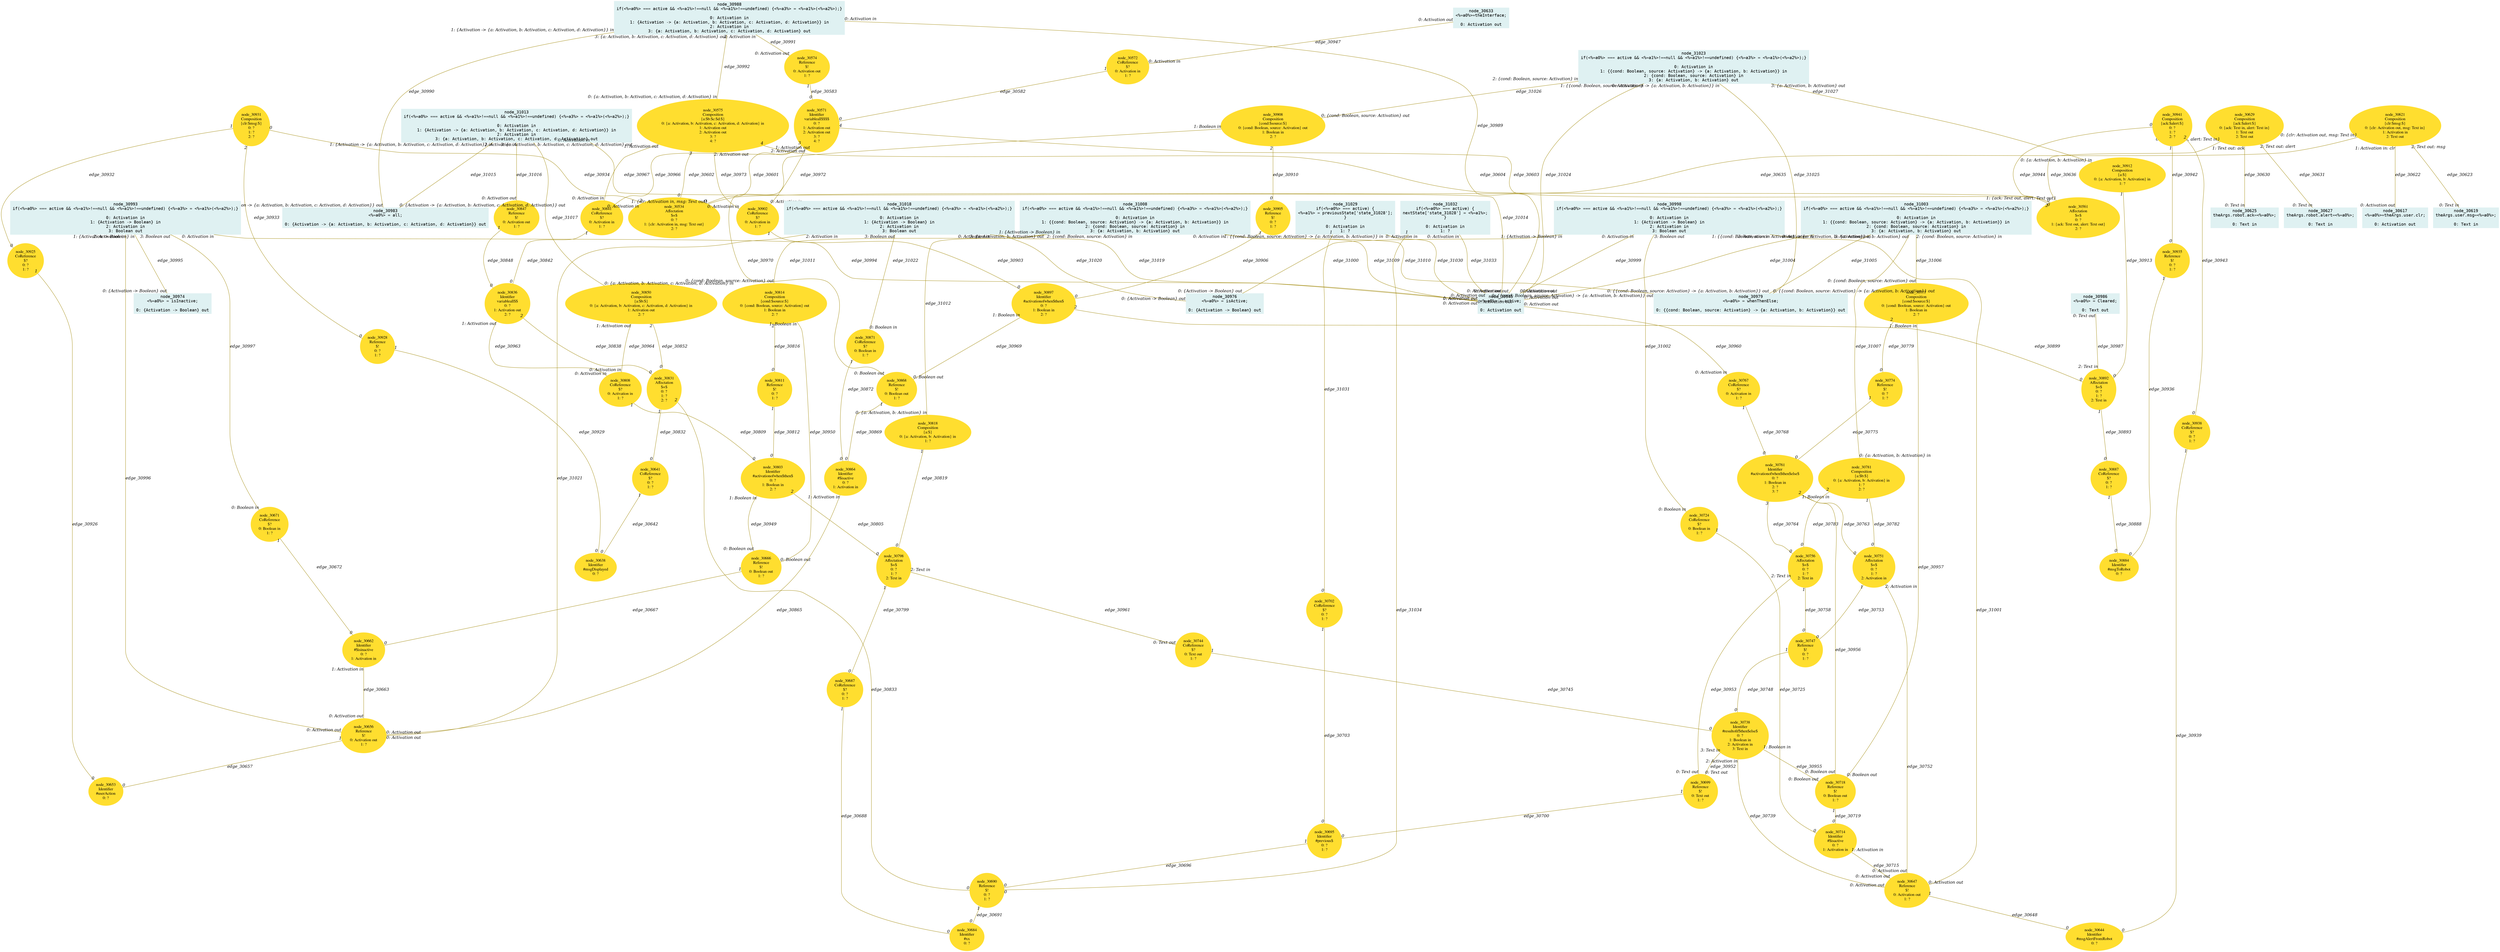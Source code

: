 digraph g{node_30534 [shape="ellipse", style="filled", color="#ffde2f", fontname="Times", label="node_30534
Affectation
$=$
0: ?
1: {clr: Activation in, msg: Text out}
2: ?" ]
node_30561 [shape="ellipse", style="filled", color="#ffde2f", fontname="Times", label="node_30561
Affectation
$=$
0: ?
1: {ack: Text out, alert: Text out}
2: ?" ]
node_30571 [shape="ellipse", style="filled", color="#ffde2f", fontname="Times", label="node_30571
Identifier
variableall$$$$
0: ?
1: Activation out
2: Activation out
3: ?
4: ?" ]
node_30572 [shape="ellipse", style="filled", color="#ffde2f", fontname="Times", label="node_30572
CoReference
$?
0: Activation in
1: ?" ]
node_30574 [shape="ellipse", style="filled", color="#ffde2f", fontname="Times", label="node_30574
Reference
$!
0: Activation out
1: ?" ]
node_30575 [shape="ellipse", style="filled", color="#ffde2f", fontname="Times", label="node_30575
Composition
{a:$b:$c:$d:$}
0: {a: Activation, b: Activation, c: Activation, d: Activation} in
1: Activation out
2: Activation out
3: ?
4: ?" ]
node_30617 [shape="box", style="filled", color="#dff1f2", fontname="Courier", label="node_30617
<%=a0%>=theArgs.user.clr;

0: Activation out" ]
node_30619 [shape="box", style="filled", color="#dff1f2", fontname="Courier", label="node_30619
theArgs.user.msg=<%=a0%>;

0: Text in" ]
node_30621 [shape="ellipse", style="filled", color="#ffde2f", fontname="Times", label="node_30621
Composition
{clr:$msg:$}
0: {clr: Activation out, msg: Text in}
1: Activation in
2: Text out" ]
node_30625 [shape="box", style="filled", color="#dff1f2", fontname="Courier", label="node_30625
theArgs.robot.ack=<%=a0%>;

0: Text in" ]
node_30627 [shape="box", style="filled", color="#dff1f2", fontname="Courier", label="node_30627
theArgs.robot.alert=<%=a0%>;

0: Text in" ]
node_30629 [shape="ellipse", style="filled", color="#ffde2f", fontname="Times", label="node_30629
Composition
{ack:$alert:$}
0: {ack: Text in, alert: Text in}
1: Text out
2: Text out" ]
node_30633 [shape="box", style="filled", color="#dff1f2", fontname="Courier", label="node_30633
<%=a0%>=theInterface;

0: Activation out" ]
node_30638 [shape="ellipse", style="filled", color="#ffde2f", fontname="Times", label="node_30638
Identifier
#msgDisplayed
0: ?" ]
node_30641 [shape="ellipse", style="filled", color="#ffde2f", fontname="Times", label="node_30641
CoReference
$?
0: ?
1: ?" ]
node_30644 [shape="ellipse", style="filled", color="#ffde2f", fontname="Times", label="node_30644
Identifier
#msgAlertFromRobot
0: ?" ]
node_30647 [shape="ellipse", style="filled", color="#ffde2f", fontname="Times", label="node_30647
Reference
$!
0: Activation out
1: ?" ]
node_30653 [shape="ellipse", style="filled", color="#ffde2f", fontname="Times", label="node_30653
Identifier
#userAction
0: ?" ]
node_30656 [shape="ellipse", style="filled", color="#ffde2f", fontname="Times", label="node_30656
Reference
$!
0: Activation out
1: ?" ]
node_30662 [shape="ellipse", style="filled", color="#ffde2f", fontname="Times", label="node_30662
Identifier
#$isinactive
0: ?
1: Activation in" ]
node_30666 [shape="ellipse", style="filled", color="#ffde2f", fontname="Times", label="node_30666
Reference
$!
0: Boolean out
1: ?" ]
node_30671 [shape="ellipse", style="filled", color="#ffde2f", fontname="Times", label="node_30671
CoReference
$?
0: Boolean in
1: ?" ]
node_30684 [shape="ellipse", style="filled", color="#ffde2f", fontname="Times", label="node_30684
Identifier
#xx
0: ?" ]
node_30687 [shape="ellipse", style="filled", color="#ffde2f", fontname="Times", label="node_30687
CoReference
$?
0: ?
1: ?" ]
node_30690 [shape="ellipse", style="filled", color="#ffde2f", fontname="Times", label="node_30690
Reference
$!
0: ?
1: ?" ]
node_30695 [shape="ellipse", style="filled", color="#ffde2f", fontname="Times", label="node_30695
Identifier
#previous$
0: ?
1: ?" ]
node_30699 [shape="ellipse", style="filled", color="#ffde2f", fontname="Times", label="node_30699
Reference
$!
0: Text out
1: ?" ]
node_30702 [shape="ellipse", style="filled", color="#ffde2f", fontname="Times", label="node_30702
CoReference
$?
0: ?
1: ?" ]
node_30714 [shape="ellipse", style="filled", color="#ffde2f", fontname="Times", label="node_30714
Identifier
#$isactive
0: ?
1: Activation in" ]
node_30718 [shape="ellipse", style="filled", color="#ffde2f", fontname="Times", label="node_30718
Reference
$!
0: Boolean out
1: ?" ]
node_30724 [shape="ellipse", style="filled", color="#ffde2f", fontname="Times", label="node_30724
CoReference
$?
0: Boolean in
1: ?" ]
node_30738 [shape="ellipse", style="filled", color="#ffde2f", fontname="Times", label="node_30738
Identifier
#resultofif$then$else$
0: ?
1: Boolean in
2: Activation in
3: Text in" ]
node_30744 [shape="ellipse", style="filled", color="#ffde2f", fontname="Times", label="node_30744
CoReference
$?
0: Text out
1: ?" ]
node_30747 [shape="ellipse", style="filled", color="#ffde2f", fontname="Times", label="node_30747
Reference
$!
0: ?
1: ?" ]
node_30751 [shape="ellipse", style="filled", color="#ffde2f", fontname="Times", label="node_30751
Affectation
$=$
0: ?
1: ?
2: Activation in" ]
node_30756 [shape="ellipse", style="filled", color="#ffde2f", fontname="Times", label="node_30756
Affectation
$=$
0: ?
1: ?
2: Text in" ]
node_30761 [shape="ellipse", style="filled", color="#ffde2f", fontname="Times", label="node_30761
Identifier
#activationofwhen$then$else$
0: ?
1: Boolean in
2: ?
3: ?" ]
node_30767 [shape="ellipse", style="filled", color="#ffde2f", fontname="Times", label="node_30767
CoReference
$?
0: Activation in
1: ?" ]
node_30774 [shape="ellipse", style="filled", color="#ffde2f", fontname="Times", label="node_30774
Reference
$!
0: ?
1: ?" ]
node_30777 [shape="ellipse", style="filled", color="#ffde2f", fontname="Times", label="node_30777
Composition
{cond:$source:$}
0: {cond: Boolean, source: Activation} out
1: Boolean in
2: ?" ]
node_30781 [shape="ellipse", style="filled", color="#ffde2f", fontname="Times", label="node_30781
Composition
{a:$b:$}
0: {a: Activation, b: Activation} in
1: ?
2: ?" ]
node_30798 [shape="ellipse", style="filled", color="#ffde2f", fontname="Times", label="node_30798
Affectation
$=$
0: ?
1: ?
2: Text in" ]
node_30803 [shape="ellipse", style="filled", color="#ffde2f", fontname="Times", label="node_30803
Identifier
#activationofwhen$then$
0: ?
1: Boolean in
2: ?" ]
node_30808 [shape="ellipse", style="filled", color="#ffde2f", fontname="Times", label="node_30808
CoReference
$?
0: Activation in
1: ?" ]
node_30811 [shape="ellipse", style="filled", color="#ffde2f", fontname="Times", label="node_30811
Reference
$!
0: ?
1: ?" ]
node_30814 [shape="ellipse", style="filled", color="#ffde2f", fontname="Times", label="node_30814
Composition
{cond:$source:$}
0: {cond: Boolean, source: Activation} out
1: Boolean in
2: ?" ]
node_30818 [shape="ellipse", style="filled", color="#ffde2f", fontname="Times", label="node_30818
Composition
{a:$}
0: {a: Activation, b: Activation} in
1: ?" ]
node_30831 [shape="ellipse", style="filled", color="#ffde2f", fontname="Times", label="node_30831
Affectation
$=$
0: ?
1: ?
2: ?" ]
node_30836 [shape="ellipse", style="filled", color="#ffde2f", fontname="Times", label="node_30836
Identifier
variableall$$
0: ?
1: Activation out
2: ?" ]
node_30841 [shape="ellipse", style="filled", color="#ffde2f", fontname="Times", label="node_30841
CoReference
$?
0: Activation in
1: ?" ]
node_30847 [shape="ellipse", style="filled", color="#ffde2f", fontname="Times", label="node_30847
Reference
$!
0: Activation out
1: ?" ]
node_30850 [shape="ellipse", style="filled", color="#ffde2f", fontname="Times", label="node_30850
Composition
{a:$b:$}
0: {a: Activation, b: Activation, c: Activation, d: Activation} in
1: Activation out
2: ?" ]
node_30864 [shape="ellipse", style="filled", color="#ffde2f", fontname="Times", label="node_30864
Identifier
#$isactive
0: ?
1: Activation in" ]
node_30868 [shape="ellipse", style="filled", color="#ffde2f", fontname="Times", label="node_30868
Reference
$!
0: Boolean out
1: ?" ]
node_30871 [shape="ellipse", style="filled", color="#ffde2f", fontname="Times", label="node_30871
CoReference
$?
0: Boolean in
1: ?" ]
node_30884 [shape="ellipse", style="filled", color="#ffde2f", fontname="Times", label="node_30884
Identifier
#msgToRobot
0: ?" ]
node_30887 [shape="ellipse", style="filled", color="#ffde2f", fontname="Times", label="node_30887
CoReference
$?
0: ?
1: ?" ]
node_30892 [shape="ellipse", style="filled", color="#ffde2f", fontname="Times", label="node_30892
Affectation
$=$
0: ?
1: ?
2: Text in" ]
node_30897 [shape="ellipse", style="filled", color="#ffde2f", fontname="Times", label="node_30897
Identifier
#activationofwhen$then$
0: ?
1: Boolean in
2: ?" ]
node_30902 [shape="ellipse", style="filled", color="#ffde2f", fontname="Times", label="node_30902
CoReference
$?
0: Activation in
1: ?" ]
node_30905 [shape="ellipse", style="filled", color="#ffde2f", fontname="Times", label="node_30905
Reference
$!
0: ?
1: ?" ]
node_30908 [shape="ellipse", style="filled", color="#ffde2f", fontname="Times", label="node_30908
Composition
{cond:$source:$}
0: {cond: Boolean, source: Activation} out
1: Boolean in
2: ?" ]
node_30912 [shape="ellipse", style="filled", color="#ffde2f", fontname="Times", label="node_30912
Composition
{a:$}
0: {a: Activation, b: Activation} in
1: ?" ]
node_30925 [shape="ellipse", style="filled", color="#ffde2f", fontname="Times", label="node_30925
CoReference
$?
0: ?
1: ?" ]
node_30928 [shape="ellipse", style="filled", color="#ffde2f", fontname="Times", label="node_30928
Reference
$!
0: ?
1: ?" ]
node_30931 [shape="ellipse", style="filled", color="#ffde2f", fontname="Times", label="node_30931
Composition
{clr:$msg:$}
0: ?
1: ?
2: ?" ]
node_30935 [shape="ellipse", style="filled", color="#ffde2f", fontname="Times", label="node_30935
Reference
$!
0: ?
1: ?" ]
node_30938 [shape="ellipse", style="filled", color="#ffde2f", fontname="Times", label="node_30938
CoReference
$?
0: ?
1: ?" ]
node_30941 [shape="ellipse", style="filled", color="#ffde2f", fontname="Times", label="node_30941
Composition
{ack:$alert:$}
0: ?
1: ?
2: ?" ]
node_30945 [shape="box", style="filled", color="#dff1f2", fontname="Courier", label="node_30945
<%=a0%> = active;

0: Activation out" ]
node_30974 [shape="box", style="filled", color="#dff1f2", fontname="Courier", label="node_30974
<%=a0%> = isInactive;

0: {Activation -> Boolean} out" ]
node_30976 [shape="box", style="filled", color="#dff1f2", fontname="Courier", label="node_30976
<%=a0%> = isActive;

0: {Activation -> Boolean} out" ]
node_30979 [shape="box", style="filled", color="#dff1f2", fontname="Courier", label="node_30979
<%=a0%> = whenThenElse;

0: {{cond: Boolean, source: Activation} -> {a: Activation, b: Activation}} out" ]
node_30983 [shape="box", style="filled", color="#dff1f2", fontname="Courier", label="node_30983
<%=a0%> = all;

0: {Activation -> {a: Activation, b: Activation, c: Activation, d: Activation}} out" ]
node_30986 [shape="box", style="filled", color="#dff1f2", fontname="Courier", label="node_30986
<%=a0%> = Cleared;

0: Text out" ]
node_30988 [shape="box", style="filled", color="#dff1f2", fontname="Courier", label="node_30988
if(<%=a0%> === active && <%=a1%>!==null && <%=a1%>!==undefined) {<%=a3%> = <%=a1%>(<%=a2%>);}

0: Activation in
1: {Activation -> {a: Activation, b: Activation, c: Activation, d: Activation}} in
2: Activation in
3: {a: Activation, b: Activation, c: Activation, d: Activation} out" ]
node_30993 [shape="box", style="filled", color="#dff1f2", fontname="Courier", label="node_30993
if(<%=a0%> === active && <%=a1%>!==null && <%=a1%>!==undefined) {<%=a3%> = <%=a1%>(<%=a2%>);}

0: Activation in
1: {Activation -> Boolean} in
2: Activation in
3: Boolean out" ]
node_30998 [shape="box", style="filled", color="#dff1f2", fontname="Courier", label="node_30998
if(<%=a0%> === active && <%=a1%>!==null && <%=a1%>!==undefined) {<%=a3%> = <%=a1%>(<%=a2%>);}

0: Activation in
1: {Activation -> Boolean} in
2: Activation in
3: Boolean out" ]
node_31003 [shape="box", style="filled", color="#dff1f2", fontname="Courier", label="node_31003
if(<%=a0%> === active && <%=a1%>!==null && <%=a1%>!==undefined) {<%=a3%> = <%=a1%>(<%=a2%>);}

0: Activation in
1: {{cond: Boolean, source: Activation} -> {a: Activation, b: Activation}} in
2: {cond: Boolean, source: Activation} in
3: {a: Activation, b: Activation} out" ]
node_31008 [shape="box", style="filled", color="#dff1f2", fontname="Courier", label="node_31008
if(<%=a0%> === active && <%=a1%>!==null && <%=a1%>!==undefined) {<%=a3%> = <%=a1%>(<%=a2%>);}

0: Activation in
1: {{cond: Boolean, source: Activation} -> {a: Activation, b: Activation}} in
2: {cond: Boolean, source: Activation} in
3: {a: Activation, b: Activation} out" ]
node_31013 [shape="box", style="filled", color="#dff1f2", fontname="Courier", label="node_31013
if(<%=a0%> === active && <%=a1%>!==null && <%=a1%>!==undefined) {<%=a3%> = <%=a1%>(<%=a2%>);}

0: Activation in
1: {Activation -> {a: Activation, b: Activation, c: Activation, d: Activation}} in
2: Activation in
3: {a: Activation, b: Activation, c: Activation, d: Activation} out" ]
node_31018 [shape="box", style="filled", color="#dff1f2", fontname="Courier", label="node_31018
if(<%=a0%> === active && <%=a1%>!==null && <%=a1%>!==undefined) {<%=a3%> = <%=a1%>(<%=a2%>);}

0: Activation in
1: {Activation -> Boolean} in
2: Activation in
3: Boolean out" ]
node_31023 [shape="box", style="filled", color="#dff1f2", fontname="Courier", label="node_31023
if(<%=a0%> === active && <%=a1%>!==null && <%=a1%>!==undefined) {<%=a3%> = <%=a1%>(<%=a2%>);}

0: Activation in
1: {{cond: Boolean, source: Activation} -> {a: Activation, b: Activation}} in
2: {cond: Boolean, source: Activation} in
3: {a: Activation, b: Activation} out" ]
node_31029 [shape="box", style="filled", color="#dff1f2", fontname="Courier", label="node_31029
if(<%=a0%> === active) {
<%=a1%> = previousState['state_31028'];
}

0: Activation in
1: ?" ]
node_31032 [shape="box", style="filled", color="#dff1f2", fontname="Courier", label="node_31032
if(<%=a0%> === active) {
nextState['state_31028'] = <%=a1%>;
}

0: Activation in
1: ?" ]
node_30572 -> node_30571 [dir=none, arrowHead=none, fontname="Times-Italic", arrowsize=1, color="#9d8400", label="edge_30582",  headlabel="0", taillabel="1" ]
node_30574 -> node_30571 [dir=none, arrowHead=none, fontname="Times-Italic", arrowsize=1, color="#9d8400", label="edge_30583",  headlabel="0", taillabel="1" ]
node_30571 -> node_30534 [dir=none, arrowHead=none, fontname="Times-Italic", arrowsize=1, color="#9d8400", label="edge_30601",  headlabel="0", taillabel="3" ]
node_30575 -> node_30534 [dir=none, arrowHead=none, fontname="Times-Italic", arrowsize=1, color="#9d8400", label="edge_30602",  headlabel="0", taillabel="3" ]
node_30571 -> node_30561 [dir=none, arrowHead=none, fontname="Times-Italic", arrowsize=1, color="#9d8400", label="edge_30603",  headlabel="0", taillabel="4" ]
node_30575 -> node_30561 [dir=none, arrowHead=none, fontname="Times-Italic", arrowsize=1, color="#9d8400", label="edge_30604",  headlabel="0", taillabel="4" ]
node_30621 -> node_30617 [dir=none, arrowHead=none, fontname="Times-Italic", arrowsize=1, color="#9d8400", label="edge_30622",  headlabel="0: Activation out", taillabel="1: Activation in: clr" ]
node_30621 -> node_30619 [dir=none, arrowHead=none, fontname="Times-Italic", arrowsize=1, color="#9d8400", label="edge_30623",  headlabel="0: Text in", taillabel="2: Text out: msg" ]
node_30629 -> node_30625 [dir=none, arrowHead=none, fontname="Times-Italic", arrowsize=1, color="#9d8400", label="edge_30630",  headlabel="0: Text in", taillabel="1: Text out: ack" ]
node_30629 -> node_30627 [dir=none, arrowHead=none, fontname="Times-Italic", arrowsize=1, color="#9d8400", label="edge_30631",  headlabel="0: Text in", taillabel="2: Text out: alert" ]
node_30621 -> node_30534 [dir=none, arrowHead=none, fontname="Times-Italic", arrowsize=1, color="#9d8400", label="edge_30635",  headlabel="1: {clr: Activation in, msg: Text out}", taillabel="0: {clr: Activation out, msg: Text in}" ]
node_30629 -> node_30561 [dir=none, arrowHead=none, fontname="Times-Italic", arrowsize=1, color="#9d8400", label="edge_30636",  headlabel="1: {ack: Text out, alert: Text out}", taillabel="0: {ack: Text in, alert: Text in}" ]
node_30641 -> node_30638 [dir=none, arrowHead=none, fontname="Times-Italic", arrowsize=1, color="#9d8400", label="edge_30642",  headlabel="0", taillabel="1" ]
node_30647 -> node_30644 [dir=none, arrowHead=none, fontname="Times-Italic", arrowsize=1, color="#9d8400", label="edge_30648",  headlabel="0", taillabel="1" ]
node_30656 -> node_30653 [dir=none, arrowHead=none, fontname="Times-Italic", arrowsize=1, color="#9d8400", label="edge_30657",  headlabel="0", taillabel="1" ]
node_30662 -> node_30656 [dir=none, arrowHead=none, fontname="Times-Italic", arrowsize=1, color="#9d8400", label="edge_30663",  headlabel="0: Activation out", taillabel="1: Activation in" ]
node_30666 -> node_30662 [dir=none, arrowHead=none, fontname="Times-Italic", arrowsize=1, color="#9d8400", label="edge_30667",  headlabel="0", taillabel="1" ]
node_30671 -> node_30662 [dir=none, arrowHead=none, fontname="Times-Italic", arrowsize=1, color="#9d8400", label="edge_30672",  headlabel="0", taillabel="1" ]
node_30687 -> node_30684 [dir=none, arrowHead=none, fontname="Times-Italic", arrowsize=1, color="#9d8400", label="edge_30688",  headlabel="0", taillabel="1" ]
node_30690 -> node_30684 [dir=none, arrowHead=none, fontname="Times-Italic", arrowsize=1, color="#9d8400", label="edge_30691",  headlabel="0", taillabel="1" ]
node_30695 -> node_30690 [dir=none, arrowHead=none, fontname="Times-Italic", arrowsize=1, color="#9d8400", label="edge_30696",  headlabel="0", taillabel="1" ]
node_30699 -> node_30695 [dir=none, arrowHead=none, fontname="Times-Italic", arrowsize=1, color="#9d8400", label="edge_30700",  headlabel="0", taillabel="1" ]
node_30702 -> node_30695 [dir=none, arrowHead=none, fontname="Times-Italic", arrowsize=1, color="#9d8400", label="edge_30703",  headlabel="0", taillabel="1" ]
node_30714 -> node_30647 [dir=none, arrowHead=none, fontname="Times-Italic", arrowsize=1, color="#9d8400", label="edge_30715",  headlabel="0: Activation out", taillabel="1: Activation in" ]
node_30718 -> node_30714 [dir=none, arrowHead=none, fontname="Times-Italic", arrowsize=1, color="#9d8400", label="edge_30719",  headlabel="0", taillabel="1" ]
node_30724 -> node_30714 [dir=none, arrowHead=none, fontname="Times-Italic", arrowsize=1, color="#9d8400", label="edge_30725",  headlabel="0", taillabel="1" ]
node_30738 -> node_30647 [dir=none, arrowHead=none, fontname="Times-Italic", arrowsize=1, color="#9d8400", label="edge_30739",  headlabel="0: Activation out", taillabel="2: Activation in" ]
node_30744 -> node_30738 [dir=none, arrowHead=none, fontname="Times-Italic", arrowsize=1, color="#9d8400", label="edge_30745",  headlabel="0", taillabel="1" ]
node_30747 -> node_30738 [dir=none, arrowHead=none, fontname="Times-Italic", arrowsize=1, color="#9d8400", label="edge_30748",  headlabel="0", taillabel="1" ]
node_30751 -> node_30647 [dir=none, arrowHead=none, fontname="Times-Italic", arrowsize=1, color="#9d8400", label="edge_30752",  headlabel="0: Activation out", taillabel="2: Activation in" ]
node_30751 -> node_30747 [dir=none, arrowHead=none, fontname="Times-Italic", arrowsize=1, color="#9d8400", label="edge_30753",  headlabel="0", taillabel="1" ]
node_30756 -> node_30747 [dir=none, arrowHead=none, fontname="Times-Italic", arrowsize=1, color="#9d8400", label="edge_30758",  headlabel="0", taillabel="1" ]
node_30761 -> node_30751 [dir=none, arrowHead=none, fontname="Times-Italic", arrowsize=1, color="#9d8400", label="edge_30763",  headlabel="0", taillabel="2" ]
node_30761 -> node_30756 [dir=none, arrowHead=none, fontname="Times-Italic", arrowsize=1, color="#9d8400", label="edge_30764",  headlabel="0", taillabel="3" ]
node_30767 -> node_30761 [dir=none, arrowHead=none, fontname="Times-Italic", arrowsize=1, color="#9d8400", label="edge_30768",  headlabel="0", taillabel="1" ]
node_30774 -> node_30761 [dir=none, arrowHead=none, fontname="Times-Italic", arrowsize=1, color="#9d8400", label="edge_30775",  headlabel="0", taillabel="1" ]
node_30777 -> node_30774 [dir=none, arrowHead=none, fontname="Times-Italic", arrowsize=1, color="#9d8400", label="edge_30779",  headlabel="0", taillabel="2" ]
node_30781 -> node_30751 [dir=none, arrowHead=none, fontname="Times-Italic", arrowsize=1, color="#9d8400", label="edge_30782",  headlabel="0", taillabel="1" ]
node_30781 -> node_30756 [dir=none, arrowHead=none, fontname="Times-Italic", arrowsize=1, color="#9d8400", label="edge_30783",  headlabel="0", taillabel="2" ]
node_30798 -> node_30687 [dir=none, arrowHead=none, fontname="Times-Italic", arrowsize=1, color="#9d8400", label="edge_30799",  headlabel="0", taillabel="1" ]
node_30803 -> node_30798 [dir=none, arrowHead=none, fontname="Times-Italic", arrowsize=1, color="#9d8400", label="edge_30805",  headlabel="0", taillabel="2" ]
node_30808 -> node_30803 [dir=none, arrowHead=none, fontname="Times-Italic", arrowsize=1, color="#9d8400", label="edge_30809",  headlabel="0", taillabel="1" ]
node_30811 -> node_30803 [dir=none, arrowHead=none, fontname="Times-Italic", arrowsize=1, color="#9d8400", label="edge_30812",  headlabel="0", taillabel="1" ]
node_30814 -> node_30811 [dir=none, arrowHead=none, fontname="Times-Italic", arrowsize=1, color="#9d8400", label="edge_30816",  headlabel="0", taillabel="2" ]
node_30818 -> node_30798 [dir=none, arrowHead=none, fontname="Times-Italic", arrowsize=1, color="#9d8400", label="edge_30819",  headlabel="0", taillabel="1" ]
node_30831 -> node_30641 [dir=none, arrowHead=none, fontname="Times-Italic", arrowsize=1, color="#9d8400", label="edge_30832",  headlabel="0", taillabel="1" ]
node_30831 -> node_30690 [dir=none, arrowHead=none, fontname="Times-Italic", arrowsize=1, color="#9d8400", label="edge_30833",  headlabel="0", taillabel="2" ]
node_30836 -> node_30831 [dir=none, arrowHead=none, fontname="Times-Italic", arrowsize=1, color="#9d8400", label="edge_30838",  headlabel="0", taillabel="2" ]
node_30841 -> node_30836 [dir=none, arrowHead=none, fontname="Times-Italic", arrowsize=1, color="#9d8400", label="edge_30842",  headlabel="0", taillabel="1" ]
node_30847 -> node_30836 [dir=none, arrowHead=none, fontname="Times-Italic", arrowsize=1, color="#9d8400", label="edge_30848",  headlabel="0", taillabel="1" ]
node_30850 -> node_30831 [dir=none, arrowHead=none, fontname="Times-Italic", arrowsize=1, color="#9d8400", label="edge_30852",  headlabel="0", taillabel="2" ]
node_30864 -> node_30656 [dir=none, arrowHead=none, fontname="Times-Italic", arrowsize=1, color="#9d8400", label="edge_30865",  headlabel="0: Activation out", taillabel="1: Activation in" ]
node_30868 -> node_30864 [dir=none, arrowHead=none, fontname="Times-Italic", arrowsize=1, color="#9d8400", label="edge_30869",  headlabel="0", taillabel="1" ]
node_30871 -> node_30864 [dir=none, arrowHead=none, fontname="Times-Italic", arrowsize=1, color="#9d8400", label="edge_30872",  headlabel="0", taillabel="1" ]
node_30887 -> node_30884 [dir=none, arrowHead=none, fontname="Times-Italic", arrowsize=1, color="#9d8400", label="edge_30888",  headlabel="0", taillabel="1" ]
node_30892 -> node_30887 [dir=none, arrowHead=none, fontname="Times-Italic", arrowsize=1, color="#9d8400", label="edge_30893",  headlabel="0", taillabel="1" ]
node_30897 -> node_30892 [dir=none, arrowHead=none, fontname="Times-Italic", arrowsize=1, color="#9d8400", label="edge_30899",  headlabel="0", taillabel="2" ]
node_30902 -> node_30897 [dir=none, arrowHead=none, fontname="Times-Italic", arrowsize=1, color="#9d8400", label="edge_30903",  headlabel="0", taillabel="1" ]
node_30905 -> node_30897 [dir=none, arrowHead=none, fontname="Times-Italic", arrowsize=1, color="#9d8400", label="edge_30906",  headlabel="0", taillabel="1" ]
node_30908 -> node_30905 [dir=none, arrowHead=none, fontname="Times-Italic", arrowsize=1, color="#9d8400", label="edge_30910",  headlabel="0", taillabel="2" ]
node_30912 -> node_30892 [dir=none, arrowHead=none, fontname="Times-Italic", arrowsize=1, color="#9d8400", label="edge_30913",  headlabel="0", taillabel="1" ]
node_30925 -> node_30653 [dir=none, arrowHead=none, fontname="Times-Italic", arrowsize=1, color="#9d8400", label="edge_30926",  headlabel="0", taillabel="1" ]
node_30928 -> node_30638 [dir=none, arrowHead=none, fontname="Times-Italic", arrowsize=1, color="#9d8400", label="edge_30929",  headlabel="0", taillabel="1" ]
node_30931 -> node_30925 [dir=none, arrowHead=none, fontname="Times-Italic", arrowsize=1, color="#9d8400", label="edge_30932",  headlabel="0", taillabel="1" ]
node_30931 -> node_30928 [dir=none, arrowHead=none, fontname="Times-Italic", arrowsize=1, color="#9d8400", label="edge_30933",  headlabel="0", taillabel="2" ]
node_30931 -> node_30534 [dir=none, arrowHead=none, fontname="Times-Italic", arrowsize=1, color="#9d8400", label="edge_30934",  headlabel="2", taillabel="0" ]
node_30935 -> node_30884 [dir=none, arrowHead=none, fontname="Times-Italic", arrowsize=1, color="#9d8400", label="edge_30936",  headlabel="0", taillabel="1" ]
node_30938 -> node_30644 [dir=none, arrowHead=none, fontname="Times-Italic", arrowsize=1, color="#9d8400", label="edge_30939",  headlabel="0", taillabel="1" ]
node_30941 -> node_30935 [dir=none, arrowHead=none, fontname="Times-Italic", arrowsize=1, color="#9d8400", label="edge_30942",  headlabel="0", taillabel="1" ]
node_30941 -> node_30938 [dir=none, arrowHead=none, fontname="Times-Italic", arrowsize=1, color="#9d8400", label="edge_30943",  headlabel="0", taillabel="2" ]
node_30941 -> node_30561 [dir=none, arrowHead=none, fontname="Times-Italic", arrowsize=1, color="#9d8400", label="edge_30944",  headlabel="2", taillabel="0" ]
node_30633 -> node_30572 [dir=none, arrowHead=none, fontname="Times-Italic", arrowsize=1, color="#9d8400", label="edge_30947",  headlabel="0: Activation in", taillabel="0: Activation out" ]
node_30803 -> node_30666 [dir=none, arrowHead=none, fontname="Times-Italic", arrowsize=1, color="#9d8400", label="edge_30949",  headlabel="0: Boolean out", taillabel="1: Boolean in" ]
node_30814 -> node_30666 [dir=none, arrowHead=none, fontname="Times-Italic", arrowsize=1, color="#9d8400", label="edge_30950",  headlabel="0: Boolean out", taillabel="1: Boolean in" ]
node_30738 -> node_30699 [dir=none, arrowHead=none, fontname="Times-Italic", arrowsize=1, color="#9d8400", label="edge_30952",  headlabel="0: Text out", taillabel="3: Text in" ]
node_30756 -> node_30699 [dir=none, arrowHead=none, fontname="Times-Italic", arrowsize=1, color="#9d8400", label="edge_30953",  headlabel="0: Text out", taillabel="2: Text in" ]
node_30738 -> node_30718 [dir=none, arrowHead=none, fontname="Times-Italic", arrowsize=1, color="#9d8400", label="edge_30955",  headlabel="0: Boolean out", taillabel="1: Boolean in" ]
node_30761 -> node_30718 [dir=none, arrowHead=none, fontname="Times-Italic", arrowsize=1, color="#9d8400", label="edge_30956",  headlabel="0: Boolean out", taillabel="1: Boolean in" ]
node_30777 -> node_30718 [dir=none, arrowHead=none, fontname="Times-Italic", arrowsize=1, color="#9d8400", label="edge_30957",  headlabel="0: Boolean out", taillabel="1: Boolean in" ]
node_30945 -> node_30767 [dir=none, arrowHead=none, fontname="Times-Italic", arrowsize=1, color="#9d8400", label="edge_30960",  headlabel="0: Activation in", taillabel="0: Activation out" ]
node_30798 -> node_30744 [dir=none, arrowHead=none, fontname="Times-Italic", arrowsize=1, color="#9d8400", label="edge_30961",  headlabel="0: Text out", taillabel="2: Text in" ]
node_30836 -> node_30808 [dir=none, arrowHead=none, fontname="Times-Italic", arrowsize=1, color="#9d8400", label="edge_30963",  headlabel="0: Activation in", taillabel="1: Activation out" ]
node_30850 -> node_30808 [dir=none, arrowHead=none, fontname="Times-Italic", arrowsize=1, color="#9d8400", label="edge_30964",  headlabel="0: Activation in", taillabel="1: Activation out" ]
node_30571 -> node_30841 [dir=none, arrowHead=none, fontname="Times-Italic", arrowsize=1, color="#9d8400", label="edge_30966",  headlabel="0: Activation in", taillabel="1: Activation out" ]
node_30575 -> node_30841 [dir=none, arrowHead=none, fontname="Times-Italic", arrowsize=1, color="#9d8400", label="edge_30967",  headlabel="0: Activation in", taillabel="1: Activation out" ]
node_30897 -> node_30868 [dir=none, arrowHead=none, fontname="Times-Italic", arrowsize=1, color="#9d8400", label="edge_30969",  headlabel="0: Boolean out", taillabel="1: Boolean in" ]
node_30908 -> node_30868 [dir=none, arrowHead=none, fontname="Times-Italic", arrowsize=1, color="#9d8400", label="edge_30970",  headlabel="0: Boolean out", taillabel="1: Boolean in" ]
node_30571 -> node_30902 [dir=none, arrowHead=none, fontname="Times-Italic", arrowsize=1, color="#9d8400", label="edge_30972",  headlabel="0: Activation in", taillabel="2: Activation out" ]
node_30575 -> node_30902 [dir=none, arrowHead=none, fontname="Times-Italic", arrowsize=1, color="#9d8400", label="edge_30973",  headlabel="0: Activation in", taillabel="2: Activation out" ]
node_30986 -> node_30892 [dir=none, arrowHead=none, fontname="Times-Italic", arrowsize=1, color="#9d8400", label="edge_30987",  headlabel="2: Text in", taillabel="0: Text out" ]
node_30988 -> node_30945 [dir=none, arrowHead=none, fontname="Times-Italic", arrowsize=1, color="#9d8400", label="edge_30989",  headlabel="0: Activation out", taillabel="0: Activation in" ]
node_30988 -> node_30983 [dir=none, arrowHead=none, fontname="Times-Italic", arrowsize=1, color="#9d8400", label="edge_30990",  headlabel="0: {Activation -> {a: Activation, b: Activation, c: Activation, d: Activation}} out", taillabel="1: {Activation -> {a: Activation, b: Activation, c: Activation, d: Activation}} in" ]
node_30988 -> node_30574 [dir=none, arrowHead=none, fontname="Times-Italic", arrowsize=1, color="#9d8400", label="edge_30991",  headlabel="0: Activation out", taillabel="2: Activation in" ]
node_30988 -> node_30575 [dir=none, arrowHead=none, fontname="Times-Italic", arrowsize=1, color="#9d8400", label="edge_30992",  headlabel="0: {a: Activation, b: Activation, c: Activation, d: Activation} in", taillabel="3: {a: Activation, b: Activation, c: Activation, d: Activation} out" ]
node_30993 -> node_30945 [dir=none, arrowHead=none, fontname="Times-Italic", arrowsize=1, color="#9d8400", label="edge_30994",  headlabel="0: Activation out", taillabel="0: Activation in" ]
node_30993 -> node_30974 [dir=none, arrowHead=none, fontname="Times-Italic", arrowsize=1, color="#9d8400", label="edge_30995",  headlabel="0: {Activation -> Boolean} out", taillabel="1: {Activation -> Boolean} in" ]
node_30993 -> node_30656 [dir=none, arrowHead=none, fontname="Times-Italic", arrowsize=1, color="#9d8400", label="edge_30996",  headlabel="0: Activation out", taillabel="2: Activation in" ]
node_30993 -> node_30671 [dir=none, arrowHead=none, fontname="Times-Italic", arrowsize=1, color="#9d8400", label="edge_30997",  headlabel="0: Boolean in", taillabel="3: Boolean out" ]
node_30998 -> node_30945 [dir=none, arrowHead=none, fontname="Times-Italic", arrowsize=1, color="#9d8400", label="edge_30999",  headlabel="0: Activation out", taillabel="0: Activation in" ]
node_30998 -> node_30976 [dir=none, arrowHead=none, fontname="Times-Italic", arrowsize=1, color="#9d8400", label="edge_31000",  headlabel="0: {Activation -> Boolean} out", taillabel="1: {Activation -> Boolean} in" ]
node_30998 -> node_30647 [dir=none, arrowHead=none, fontname="Times-Italic", arrowsize=1, color="#9d8400", label="edge_31001",  headlabel="0: Activation out", taillabel="2: Activation in" ]
node_30998 -> node_30724 [dir=none, arrowHead=none, fontname="Times-Italic", arrowsize=1, color="#9d8400", label="edge_31002",  headlabel="0: Boolean in", taillabel="3: Boolean out" ]
node_31003 -> node_30945 [dir=none, arrowHead=none, fontname="Times-Italic", arrowsize=1, color="#9d8400", label="edge_31004",  headlabel="0: Activation out", taillabel="0: Activation in" ]
node_31003 -> node_30979 [dir=none, arrowHead=none, fontname="Times-Italic", arrowsize=1, color="#9d8400", label="edge_31005",  headlabel="0: {{cond: Boolean, source: Activation} -> {a: Activation, b: Activation}} out", taillabel="1: {{cond: Boolean, source: Activation} -> {a: Activation, b: Activation}} in" ]
node_31003 -> node_30777 [dir=none, arrowHead=none, fontname="Times-Italic", arrowsize=1, color="#9d8400", label="edge_31006",  headlabel="0: {cond: Boolean, source: Activation} out", taillabel="2: {cond: Boolean, source: Activation} in" ]
node_31003 -> node_30781 [dir=none, arrowHead=none, fontname="Times-Italic", arrowsize=1, color="#9d8400", label="edge_31007",  headlabel="0: {a: Activation, b: Activation} in", taillabel="3: {a: Activation, b: Activation} out" ]
node_31008 -> node_30945 [dir=none, arrowHead=none, fontname="Times-Italic", arrowsize=1, color="#9d8400", label="edge_31009",  headlabel="0: Activation out", taillabel="0: Activation in" ]
node_31008 -> node_30979 [dir=none, arrowHead=none, fontname="Times-Italic", arrowsize=1, color="#9d8400", label="edge_31010",  headlabel="0: {{cond: Boolean, source: Activation} -> {a: Activation, b: Activation}} out", taillabel="1: {{cond: Boolean, source: Activation} -> {a: Activation, b: Activation}} in" ]
node_31008 -> node_30814 [dir=none, arrowHead=none, fontname="Times-Italic", arrowsize=1, color="#9d8400", label="edge_31011",  headlabel="0: {cond: Boolean, source: Activation} out", taillabel="2: {cond: Boolean, source: Activation} in" ]
node_31008 -> node_30818 [dir=none, arrowHead=none, fontname="Times-Italic", arrowsize=1, color="#9d8400", label="edge_31012",  headlabel="0: {a: Activation, b: Activation} in", taillabel="3: {a: Activation, b: Activation} out" ]
node_31013 -> node_30945 [dir=none, arrowHead=none, fontname="Times-Italic", arrowsize=1, color="#9d8400", label="edge_31014",  headlabel="0: Activation out", taillabel="0: Activation in" ]
node_31013 -> node_30983 [dir=none, arrowHead=none, fontname="Times-Italic", arrowsize=1, color="#9d8400", label="edge_31015",  headlabel="0: {Activation -> {a: Activation, b: Activation, c: Activation, d: Activation}} out", taillabel="1: {Activation -> {a: Activation, b: Activation, c: Activation, d: Activation}} in" ]
node_31013 -> node_30847 [dir=none, arrowHead=none, fontname="Times-Italic", arrowsize=1, color="#9d8400", label="edge_31016",  headlabel="0: Activation out", taillabel="2: Activation in" ]
node_31013 -> node_30850 [dir=none, arrowHead=none, fontname="Times-Italic", arrowsize=1, color="#9d8400", label="edge_31017",  headlabel="0: {a: Activation, b: Activation, c: Activation, d: Activation} in", taillabel="3: {a: Activation, b: Activation, c: Activation, d: Activation} out" ]
node_31018 -> node_30945 [dir=none, arrowHead=none, fontname="Times-Italic", arrowsize=1, color="#9d8400", label="edge_31019",  headlabel="0: Activation out", taillabel="0: Activation in" ]
node_31018 -> node_30976 [dir=none, arrowHead=none, fontname="Times-Italic", arrowsize=1, color="#9d8400", label="edge_31020",  headlabel="0: {Activation -> Boolean} out", taillabel="1: {Activation -> Boolean} in" ]
node_31018 -> node_30656 [dir=none, arrowHead=none, fontname="Times-Italic", arrowsize=1, color="#9d8400", label="edge_31021",  headlabel="0: Activation out", taillabel="2: Activation in" ]
node_31018 -> node_30871 [dir=none, arrowHead=none, fontname="Times-Italic", arrowsize=1, color="#9d8400", label="edge_31022",  headlabel="0: Boolean in", taillabel="3: Boolean out" ]
node_31023 -> node_30945 [dir=none, arrowHead=none, fontname="Times-Italic", arrowsize=1, color="#9d8400", label="edge_31024",  headlabel="0: Activation out", taillabel="0: Activation in" ]
node_31023 -> node_30979 [dir=none, arrowHead=none, fontname="Times-Italic", arrowsize=1, color="#9d8400", label="edge_31025",  headlabel="0: {{cond: Boolean, source: Activation} -> {a: Activation, b: Activation}} out", taillabel="1: {{cond: Boolean, source: Activation} -> {a: Activation, b: Activation}} in" ]
node_31023 -> node_30908 [dir=none, arrowHead=none, fontname="Times-Italic", arrowsize=1, color="#9d8400", label="edge_31026",  headlabel="0: {cond: Boolean, source: Activation} out", taillabel="2: {cond: Boolean, source: Activation} in" ]
node_31023 -> node_30912 [dir=none, arrowHead=none, fontname="Times-Italic", arrowsize=1, color="#9d8400", label="edge_31027",  headlabel="0: {a: Activation, b: Activation} in", taillabel="3: {a: Activation, b: Activation} out" ]
node_31029 -> node_30945 [dir=none, arrowHead=none, fontname="Times-Italic", arrowsize=1, color="#9d8400", label="edge_31030",  headlabel="0: Activation out", taillabel="0: Activation in" ]
node_31029 -> node_30702 [dir=none, arrowHead=none, fontname="Times-Italic", arrowsize=1, color="#9d8400", label="edge_31031",  headlabel="0", taillabel="1" ]
node_31032 -> node_30945 [dir=none, arrowHead=none, fontname="Times-Italic", arrowsize=1, color="#9d8400", label="edge_31033",  headlabel="0: Activation out", taillabel="0: Activation in" ]
node_31032 -> node_30690 [dir=none, arrowHead=none, fontname="Times-Italic", arrowsize=1, color="#9d8400", label="edge_31034",  headlabel="0", taillabel="1" ]
}